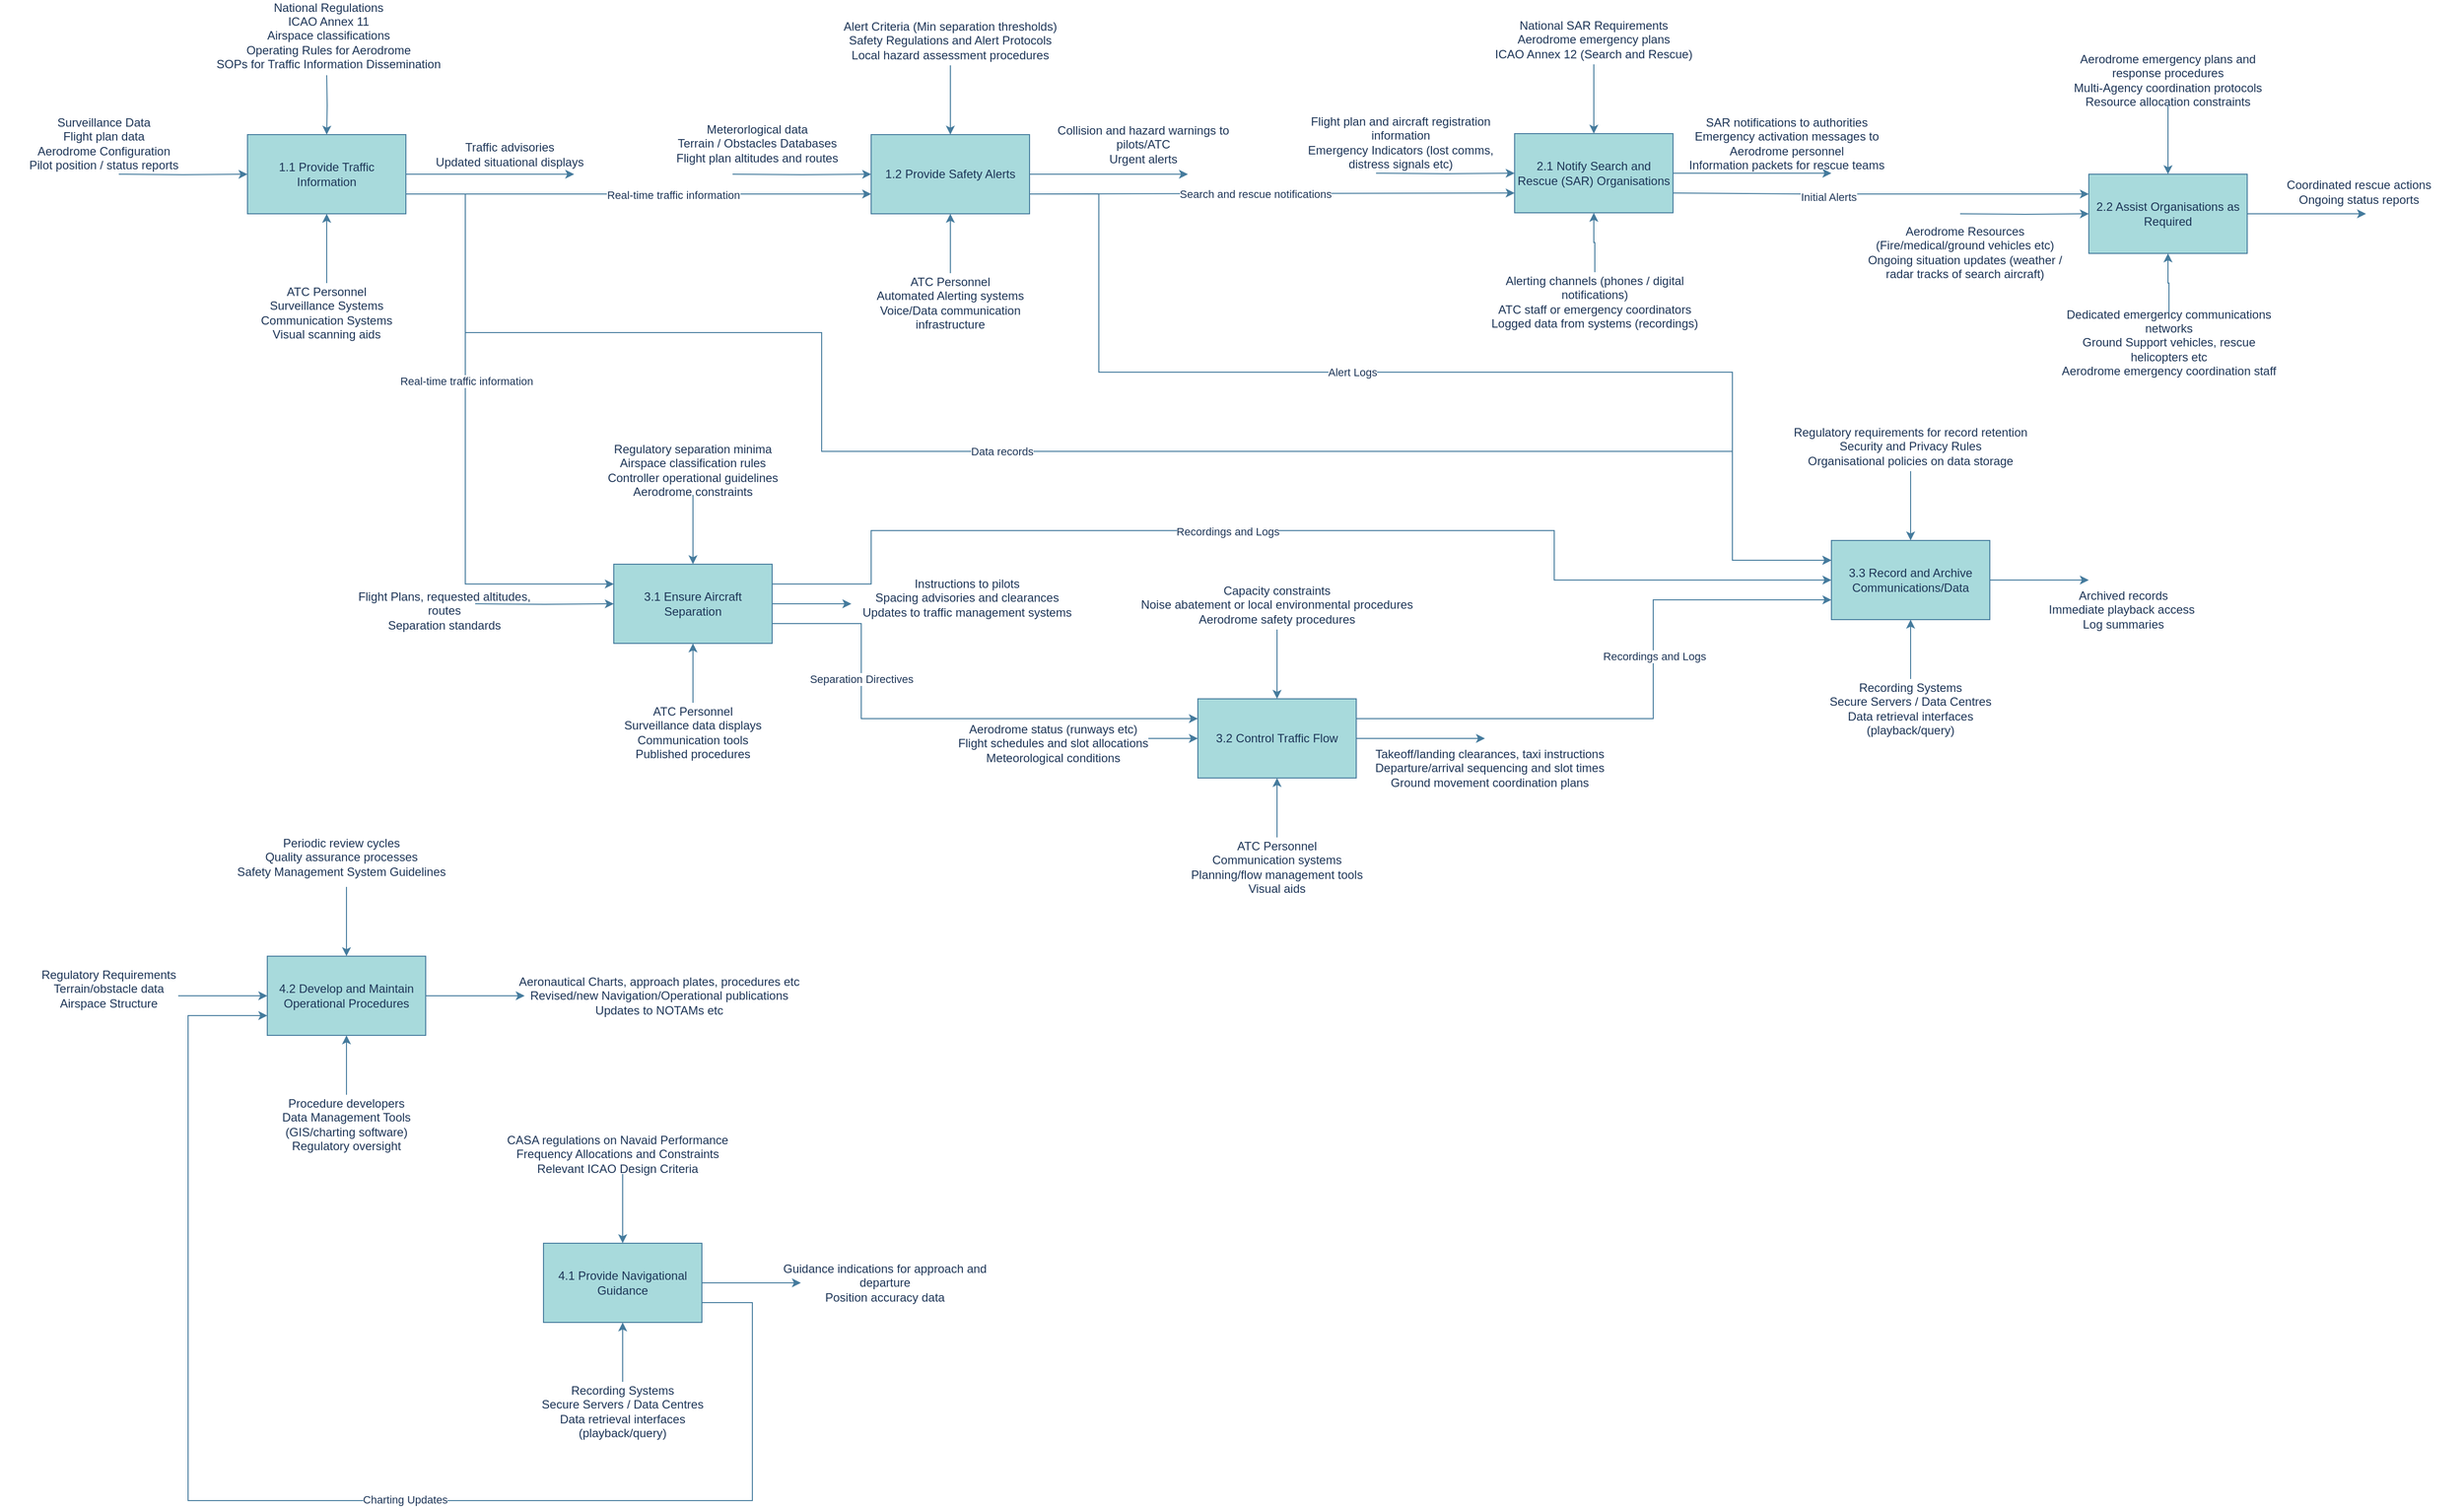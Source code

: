 <mxfile version="26.0.10">
  <diagram name="Page-1" id="mhuVICRI-4RMuyPOTQWO">
    <mxGraphModel dx="1783" dy="976" grid="1" gridSize="10" guides="1" tooltips="1" connect="1" arrows="1" fold="1" page="1" pageScale="1" pageWidth="3300" pageHeight="2339" math="0" shadow="0">
      <root>
        <mxCell id="0" />
        <mxCell id="1" parent="0" />
        <mxCell id="YCx-nxro3G4o6VL55sHo-1" value="" style="group;labelBackgroundColor=none;fontColor=#1D3557;" vertex="1" connectable="0" parent="1">
          <mxGeometry x="40.0" y="220" width="590" height="290" as="geometry" />
        </mxCell>
        <mxCell id="YCx-nxro3G4o6VL55sHo-2" value="" style="group;labelBackgroundColor=none;fontColor=#1D3557;" vertex="1" connectable="0" parent="YCx-nxro3G4o6VL55sHo-1">
          <mxGeometry x="110" width="480" height="290" as="geometry" />
        </mxCell>
        <mxCell id="YCx-nxro3G4o6VL55sHo-3" value="1.1 Provide Traffic Information" style="rounded=0;whiteSpace=wrap;html=1;labelBackgroundColor=none;fillColor=#A8DADC;strokeColor=#457B9D;fontColor=#1D3557;" vertex="1" parent="YCx-nxro3G4o6VL55sHo-2">
          <mxGeometry x="100" y="80" width="160" height="80" as="geometry" />
        </mxCell>
        <mxCell id="YCx-nxro3G4o6VL55sHo-4" value="" style="edgeStyle=orthogonalEdgeStyle;rounded=0;orthogonalLoop=1;jettySize=auto;html=1;strokeColor=#457B9D;fontColor=default;fillColor=#A8DADC;labelBackgroundColor=none;" edge="1" parent="YCx-nxro3G4o6VL55sHo-2" source="YCx-nxro3G4o6VL55sHo-5" target="YCx-nxro3G4o6VL55sHo-3">
          <mxGeometry relative="1" as="geometry" />
        </mxCell>
        <mxCell id="YCx-nxro3G4o6VL55sHo-5" value="ATC Personnel&lt;br&gt;Surveillance Systems&lt;br&gt;Communication Systems&lt;br&gt;Visual scanning aids" style="text;html=1;align=center;verticalAlign=middle;whiteSpace=wrap;rounded=0;labelBackgroundColor=none;fontColor=#1D3557;" vertex="1" parent="YCx-nxro3G4o6VL55sHo-2">
          <mxGeometry x="80" y="230" width="200" height="60" as="geometry" />
        </mxCell>
        <mxCell id="YCx-nxro3G4o6VL55sHo-7" value="" style="edgeStyle=orthogonalEdgeStyle;rounded=0;orthogonalLoop=1;jettySize=auto;html=1;strokeColor=#457B9D;align=center;verticalAlign=middle;fontFamily=Helvetica;fontSize=11;fontColor=default;labelBackgroundColor=none;endArrow=classic;fillColor=#A8DADC;" edge="1" parent="YCx-nxro3G4o6VL55sHo-2" target="YCx-nxro3G4o6VL55sHo-3">
          <mxGeometry relative="1" as="geometry">
            <mxPoint x="180" y="20" as="sourcePoint" />
          </mxGeometry>
        </mxCell>
        <mxCell id="YCx-nxro3G4o6VL55sHo-12" value="" style="edgeLabel;html=1;align=center;verticalAlign=middle;resizable=0;points=[];strokeColor=#457B9D;fontColor=#1D3557;fillColor=#A8DADC;" vertex="1" connectable="0" parent="YCx-nxro3G4o6VL55sHo-7">
          <mxGeometry x="-0.472" y="-2" relative="1" as="geometry">
            <mxPoint as="offset" />
          </mxGeometry>
        </mxCell>
        <mxCell id="YCx-nxro3G4o6VL55sHo-8" value="Traffic advisories&lt;br&gt;Updated situational displays" style="text;html=1;align=center;verticalAlign=middle;whiteSpace=wrap;rounded=0;labelBackgroundColor=none;fontColor=#1D3557;" vertex="1" parent="YCx-nxro3G4o6VL55sHo-2">
          <mxGeometry x="260" y="80" width="210" height="40" as="geometry" />
        </mxCell>
        <mxCell id="YCx-nxro3G4o6VL55sHo-9" value="" style="endArrow=classic;html=1;rounded=0;exitX=1;exitY=0.5;exitDx=0;exitDy=0;strokeColor=#457B9D;align=center;verticalAlign=middle;fontFamily=Helvetica;fontSize=11;fontColor=default;labelBackgroundColor=none;edgeStyle=orthogonalEdgeStyle;fillColor=#A8DADC;" edge="1" parent="YCx-nxro3G4o6VL55sHo-1" source="YCx-nxro3G4o6VL55sHo-3">
          <mxGeometry width="50" height="50" relative="1" as="geometry">
            <mxPoint x="310" y="280" as="sourcePoint" />
            <mxPoint x="540" y="120" as="targetPoint" />
          </mxGeometry>
        </mxCell>
        <mxCell id="YCx-nxro3G4o6VL55sHo-10" value="" style="edgeStyle=orthogonalEdgeStyle;rounded=0;orthogonalLoop=1;jettySize=auto;html=1;strokeColor=#457B9D;fontColor=default;fillColor=#A8DADC;labelBackgroundColor=none;" edge="1" parent="YCx-nxro3G4o6VL55sHo-1" target="YCx-nxro3G4o6VL55sHo-3">
          <mxGeometry relative="1" as="geometry">
            <mxPoint x="80" y="120" as="sourcePoint" />
          </mxGeometry>
        </mxCell>
        <mxCell id="YCx-nxro3G4o6VL55sHo-11" value="Surveillance Data&lt;br&gt;Flight plan data&lt;div&gt;Aerodrome Configuration&lt;br&gt;Pilot position / status reports&lt;/div&gt;" style="text;html=1;align=center;verticalAlign=middle;whiteSpace=wrap;rounded=0;labelBackgroundColor=none;fontColor=#1D3557;" vertex="1" parent="YCx-nxro3G4o6VL55sHo-1">
          <mxGeometry x="-40" y="50" width="210" height="77" as="geometry" />
        </mxCell>
        <mxCell id="YCx-nxro3G4o6VL55sHo-13" value="National Regulations&lt;br&gt;ICAO Annex 11&lt;br&gt;Airspace classifications&lt;br&gt;Operating Rules for Aerodrome&lt;br&gt;SOPs for Traffic Information Dissemination" style="text;html=1;align=center;verticalAlign=middle;whiteSpace=wrap;rounded=0;labelBackgroundColor=none;fontColor=#1D3557;" vertex="1" parent="1">
          <mxGeometry x="217" y="180" width="230" height="40" as="geometry" />
        </mxCell>
        <mxCell id="YCx-nxro3G4o6VL55sHo-14" value="" style="group;labelBackgroundColor=none;fontColor=#1D3557;" vertex="1" connectable="0" parent="1">
          <mxGeometry x="660.0" y="220" width="590" height="290" as="geometry" />
        </mxCell>
        <mxCell id="YCx-nxro3G4o6VL55sHo-15" value="" style="group;labelBackgroundColor=none;fontColor=#1D3557;" vertex="1" connectable="0" parent="YCx-nxro3G4o6VL55sHo-14">
          <mxGeometry x="110" width="480" height="290" as="geometry" />
        </mxCell>
        <mxCell id="YCx-nxro3G4o6VL55sHo-16" value="1.2 Provide Safety Alerts" style="rounded=0;whiteSpace=wrap;html=1;labelBackgroundColor=none;fillColor=#A8DADC;strokeColor=#457B9D;fontColor=#1D3557;" vertex="1" parent="YCx-nxro3G4o6VL55sHo-15">
          <mxGeometry x="110" y="80" width="160" height="80" as="geometry" />
        </mxCell>
        <mxCell id="YCx-nxro3G4o6VL55sHo-17" value="" style="edgeStyle=orthogonalEdgeStyle;rounded=0;orthogonalLoop=1;jettySize=auto;html=1;strokeColor=#457B9D;fontColor=default;fillColor=#A8DADC;labelBackgroundColor=none;" edge="1" parent="YCx-nxro3G4o6VL55sHo-15" source="YCx-nxro3G4o6VL55sHo-18" target="YCx-nxro3G4o6VL55sHo-16">
          <mxGeometry relative="1" as="geometry" />
        </mxCell>
        <mxCell id="YCx-nxro3G4o6VL55sHo-18" value="ATC Personnel&lt;br&gt;Automated Alerting systems&lt;br&gt;Voice/Data communication infrastructure" style="text;html=1;align=center;verticalAlign=middle;whiteSpace=wrap;rounded=0;labelBackgroundColor=none;fontColor=#1D3557;" vertex="1" parent="YCx-nxro3G4o6VL55sHo-15">
          <mxGeometry x="90" y="220" width="200" height="60" as="geometry" />
        </mxCell>
        <mxCell id="YCx-nxro3G4o6VL55sHo-21" value="Collision and hazard warnings to pilots/ATC&lt;br&gt;Urgent alerts" style="text;html=1;align=center;verticalAlign=middle;whiteSpace=wrap;rounded=0;labelBackgroundColor=none;fontColor=#1D3557;" vertex="1" parent="YCx-nxro3G4o6VL55sHo-15">
          <mxGeometry x="280" y="70" width="210" height="40" as="geometry" />
        </mxCell>
        <mxCell id="YCx-nxro3G4o6VL55sHo-24" value="Meterorlogical data&lt;br&gt;Terrain / Obstacles Databases&lt;br&gt;Flight plan altitudes and routes" style="text;html=1;align=center;verticalAlign=middle;whiteSpace=wrap;rounded=0;labelBackgroundColor=none;fontColor=#1D3557;" vertex="1" parent="YCx-nxro3G4o6VL55sHo-15">
          <mxGeometry x="-110" y="50" width="210" height="77" as="geometry" />
        </mxCell>
        <mxCell id="YCx-nxro3G4o6VL55sHo-22" value="" style="endArrow=classic;html=1;rounded=0;exitX=1;exitY=0.5;exitDx=0;exitDy=0;strokeColor=#457B9D;align=center;verticalAlign=middle;fontFamily=Helvetica;fontSize=11;fontColor=default;labelBackgroundColor=none;edgeStyle=orthogonalEdgeStyle;fillColor=#A8DADC;" edge="1" parent="YCx-nxro3G4o6VL55sHo-14" source="YCx-nxro3G4o6VL55sHo-16">
          <mxGeometry width="50" height="50" relative="1" as="geometry">
            <mxPoint x="310" y="280" as="sourcePoint" />
            <mxPoint x="540" y="120" as="targetPoint" />
          </mxGeometry>
        </mxCell>
        <mxCell id="YCx-nxro3G4o6VL55sHo-23" value="" style="edgeStyle=orthogonalEdgeStyle;rounded=0;orthogonalLoop=1;jettySize=auto;html=1;strokeColor=#457B9D;fontColor=default;fillColor=#A8DADC;labelBackgroundColor=none;" edge="1" parent="YCx-nxro3G4o6VL55sHo-14" target="YCx-nxro3G4o6VL55sHo-16">
          <mxGeometry relative="1" as="geometry">
            <mxPoint x="80" y="120" as="sourcePoint" />
          </mxGeometry>
        </mxCell>
        <mxCell id="YCx-nxro3G4o6VL55sHo-25" value="" style="endArrow=classic;html=1;rounded=0;strokeColor=#457B9D;fontColor=#1D3557;fillColor=#A8DADC;entryX=0;entryY=0.75;entryDx=0;entryDy=0;exitX=1;exitY=0.75;exitDx=0;exitDy=0;" edge="1" parent="1" source="YCx-nxro3G4o6VL55sHo-3" target="YCx-nxro3G4o6VL55sHo-16">
          <mxGeometry width="50" height="50" relative="1" as="geometry">
            <mxPoint x="530" y="450" as="sourcePoint" />
            <mxPoint x="580" y="400" as="targetPoint" />
          </mxGeometry>
        </mxCell>
        <mxCell id="YCx-nxro3G4o6VL55sHo-26" value="Real-time traffic information" style="edgeLabel;html=1;align=center;verticalAlign=middle;resizable=0;points=[];strokeColor=#457B9D;fontColor=#1D3557;fillColor=#A8DADC;" vertex="1" connectable="0" parent="YCx-nxro3G4o6VL55sHo-25">
          <mxGeometry x="0.149" y="-1" relative="1" as="geometry">
            <mxPoint as="offset" />
          </mxGeometry>
        </mxCell>
        <mxCell id="YCx-nxro3G4o6VL55sHo-28" value="Alert Criteria (Min separation thresholds)&lt;br&gt;Safety Regulations and Alert Protocols&lt;br&gt;Local hazard assessment procedures" style="text;html=1;align=center;verticalAlign=middle;whiteSpace=wrap;rounded=0;labelBackgroundColor=none;fontColor=#1D3557;" vertex="1" parent="1">
          <mxGeometry x="845" y="180" width="230" height="50" as="geometry" />
        </mxCell>
        <mxCell id="YCx-nxro3G4o6VL55sHo-19" value="" style="edgeStyle=orthogonalEdgeStyle;rounded=0;orthogonalLoop=1;jettySize=auto;html=1;strokeColor=#457B9D;align=center;verticalAlign=middle;fontFamily=Helvetica;fontSize=11;fontColor=default;labelBackgroundColor=none;endArrow=classic;fillColor=#A8DADC;" edge="1" parent="1" target="YCx-nxro3G4o6VL55sHo-16" source="YCx-nxro3G4o6VL55sHo-28">
          <mxGeometry relative="1" as="geometry">
            <mxPoint x="950.0" y="240" as="sourcePoint" />
          </mxGeometry>
        </mxCell>
        <mxCell id="YCx-nxro3G4o6VL55sHo-20" value="" style="edgeLabel;html=1;align=center;verticalAlign=middle;resizable=0;points=[];strokeColor=#457B9D;fontColor=#1D3557;fillColor=#A8DADC;" vertex="1" connectable="0" parent="YCx-nxro3G4o6VL55sHo-19">
          <mxGeometry x="-0.472" y="-2" relative="1" as="geometry">
            <mxPoint as="offset" />
          </mxGeometry>
        </mxCell>
        <mxCell id="YCx-nxro3G4o6VL55sHo-30" value="" style="group;labelBackgroundColor=none;fontColor=#1D3557;" vertex="1" connectable="0" parent="1">
          <mxGeometry x="1310.0" y="219" width="590" height="290" as="geometry" />
        </mxCell>
        <mxCell id="YCx-nxro3G4o6VL55sHo-31" value="" style="group;labelBackgroundColor=none;fontColor=#1D3557;" vertex="1" connectable="0" parent="YCx-nxro3G4o6VL55sHo-30">
          <mxGeometry x="110" width="480" height="290" as="geometry" />
        </mxCell>
        <mxCell id="YCx-nxro3G4o6VL55sHo-32" value="2.1 Notify Search and Rescue (SAR) Organisations" style="rounded=0;whiteSpace=wrap;html=1;labelBackgroundColor=none;fillColor=#A8DADC;strokeColor=#457B9D;fontColor=#1D3557;" vertex="1" parent="YCx-nxro3G4o6VL55sHo-31">
          <mxGeometry x="110" y="80" width="160" height="80" as="geometry" />
        </mxCell>
        <mxCell id="YCx-nxro3G4o6VL55sHo-33" value="" style="edgeStyle=orthogonalEdgeStyle;rounded=0;orthogonalLoop=1;jettySize=auto;html=1;strokeColor=#457B9D;fontColor=default;fillColor=#A8DADC;labelBackgroundColor=none;" edge="1" parent="YCx-nxro3G4o6VL55sHo-31" source="YCx-nxro3G4o6VL55sHo-34" target="YCx-nxro3G4o6VL55sHo-32">
          <mxGeometry relative="1" as="geometry" />
        </mxCell>
        <mxCell id="YCx-nxro3G4o6VL55sHo-34" value="Alerting channels (phones / digital notifications)&lt;br&gt;ATC staff or emergency coordinators&lt;br&gt;Logged data from systems (recordings)" style="text;html=1;align=center;verticalAlign=middle;whiteSpace=wrap;rounded=0;labelBackgroundColor=none;fontColor=#1D3557;" vertex="1" parent="YCx-nxro3G4o6VL55sHo-31">
          <mxGeometry x="81" y="220" width="220" height="60" as="geometry" />
        </mxCell>
        <mxCell id="YCx-nxro3G4o6VL55sHo-35" value="SAR notifications to authorities&lt;br&gt;Emergency activation messages to Aerodrome personnel&lt;br&gt;Information packets for rescue teams" style="text;html=1;align=center;verticalAlign=middle;whiteSpace=wrap;rounded=0;labelBackgroundColor=none;fontColor=#1D3557;" vertex="1" parent="YCx-nxro3G4o6VL55sHo-31">
          <mxGeometry x="280" y="70" width="210" height="40" as="geometry" />
        </mxCell>
        <mxCell id="YCx-nxro3G4o6VL55sHo-36" value="Flight plan and aircraft registration information&lt;br&gt;Emergency Indicators (lost comms, distress signals etc)" style="text;html=1;align=center;verticalAlign=middle;whiteSpace=wrap;rounded=0;labelBackgroundColor=none;fontColor=#1D3557;" vertex="1" parent="YCx-nxro3G4o6VL55sHo-31">
          <mxGeometry x="-110" y="50" width="210" height="77" as="geometry" />
        </mxCell>
        <mxCell id="YCx-nxro3G4o6VL55sHo-39" value="National SAR Requirements&lt;br&gt;Aerodrome emergency plans&lt;br&gt;ICAO Annex 12 (Search and Rescue)" style="text;html=1;align=center;verticalAlign=middle;whiteSpace=wrap;rounded=0;labelBackgroundColor=none;fontColor=#1D3557;" vertex="1" parent="YCx-nxro3G4o6VL55sHo-31">
          <mxGeometry x="75.0" y="-40" width="230" height="50" as="geometry" />
        </mxCell>
        <mxCell id="YCx-nxro3G4o6VL55sHo-40" value="" style="edgeStyle=orthogonalEdgeStyle;rounded=0;orthogonalLoop=1;jettySize=auto;html=1;strokeColor=#457B9D;align=center;verticalAlign=middle;fontFamily=Helvetica;fontSize=11;fontColor=default;labelBackgroundColor=none;endArrow=classic;fillColor=#A8DADC;" edge="1" parent="YCx-nxro3G4o6VL55sHo-31" source="YCx-nxro3G4o6VL55sHo-39">
          <mxGeometry relative="1" as="geometry">
            <mxPoint x="180" y="20" as="sourcePoint" />
            <mxPoint x="190.0" y="80" as="targetPoint" />
          </mxGeometry>
        </mxCell>
        <mxCell id="YCx-nxro3G4o6VL55sHo-41" value="" style="edgeLabel;html=1;align=center;verticalAlign=middle;resizable=0;points=[];strokeColor=#457B9D;fontColor=#1D3557;fillColor=#A8DADC;" vertex="1" connectable="0" parent="YCx-nxro3G4o6VL55sHo-40">
          <mxGeometry x="-0.472" y="-2" relative="1" as="geometry">
            <mxPoint as="offset" />
          </mxGeometry>
        </mxCell>
        <mxCell id="YCx-nxro3G4o6VL55sHo-37" value="" style="endArrow=classic;html=1;rounded=0;exitX=1;exitY=0.5;exitDx=0;exitDy=0;strokeColor=#457B9D;align=center;verticalAlign=middle;fontFamily=Helvetica;fontSize=11;fontColor=default;labelBackgroundColor=none;edgeStyle=orthogonalEdgeStyle;fillColor=#A8DADC;" edge="1" parent="YCx-nxro3G4o6VL55sHo-30" source="YCx-nxro3G4o6VL55sHo-32">
          <mxGeometry width="50" height="50" relative="1" as="geometry">
            <mxPoint x="310" y="280" as="sourcePoint" />
            <mxPoint x="540" y="120" as="targetPoint" />
          </mxGeometry>
        </mxCell>
        <mxCell id="YCx-nxro3G4o6VL55sHo-38" value="" style="edgeStyle=orthogonalEdgeStyle;rounded=0;orthogonalLoop=1;jettySize=auto;html=1;strokeColor=#457B9D;fontColor=default;fillColor=#A8DADC;labelBackgroundColor=none;" edge="1" parent="YCx-nxro3G4o6VL55sHo-30" target="YCx-nxro3G4o6VL55sHo-32">
          <mxGeometry relative="1" as="geometry">
            <mxPoint x="80" y="120" as="sourcePoint" />
          </mxGeometry>
        </mxCell>
        <mxCell id="YCx-nxro3G4o6VL55sHo-42" value="" style="endArrow=classic;html=1;rounded=0;strokeColor=#457B9D;fontColor=#1D3557;fillColor=#A8DADC;entryX=0;entryY=0.75;entryDx=0;entryDy=0;exitX=1;exitY=0.75;exitDx=0;exitDy=0;" edge="1" parent="1" source="YCx-nxro3G4o6VL55sHo-16" target="YCx-nxro3G4o6VL55sHo-32">
          <mxGeometry width="50" height="50" relative="1" as="geometry">
            <mxPoint x="1240" y="540" as="sourcePoint" />
            <mxPoint x="1290" y="490" as="targetPoint" />
          </mxGeometry>
        </mxCell>
        <mxCell id="YCx-nxro3G4o6VL55sHo-43" value="Search and rescue notifications" style="edgeLabel;html=1;align=center;verticalAlign=middle;resizable=0;points=[];strokeColor=#457B9D;fontColor=#1D3557;fillColor=#A8DADC;" vertex="1" connectable="0" parent="YCx-nxro3G4o6VL55sHo-42">
          <mxGeometry x="-0.072" relative="1" as="geometry">
            <mxPoint as="offset" />
          </mxGeometry>
        </mxCell>
        <mxCell id="YCx-nxro3G4o6VL55sHo-44" value="" style="group;labelBackgroundColor=none;fontColor=#1D3557;" vertex="1" connectable="0" parent="1">
          <mxGeometry x="1820.0" y="410" width="590" height="290" as="geometry" />
        </mxCell>
        <mxCell id="YCx-nxro3G4o6VL55sHo-54" value="" style="endArrow=classic;html=1;rounded=0;exitX=1;exitY=0.5;exitDx=0;exitDy=0;strokeColor=#457B9D;align=center;verticalAlign=middle;fontFamily=Helvetica;fontSize=11;fontColor=default;labelBackgroundColor=none;edgeStyle=orthogonalEdgeStyle;fillColor=#A8DADC;" edge="1" parent="YCx-nxro3G4o6VL55sHo-44" source="YCx-nxro3G4o6VL55sHo-46">
          <mxGeometry width="50" height="50" relative="1" as="geometry">
            <mxPoint x="370" y="110" as="sourcePoint" />
            <mxPoint x="570.0" y="-30" as="targetPoint" />
          </mxGeometry>
        </mxCell>
        <mxCell id="YCx-nxro3G4o6VL55sHo-55" value="" style="edgeStyle=orthogonalEdgeStyle;rounded=0;orthogonalLoop=1;jettySize=auto;html=1;strokeColor=#457B9D;fontColor=default;fillColor=#A8DADC;labelBackgroundColor=none;" edge="1" parent="YCx-nxro3G4o6VL55sHo-44" target="YCx-nxro3G4o6VL55sHo-46">
          <mxGeometry relative="1" as="geometry">
            <mxPoint x="160.0" y="-30" as="sourcePoint" />
          </mxGeometry>
        </mxCell>
        <mxCell id="YCx-nxro3G4o6VL55sHo-50" value="Aerodrome Resources (Fire/medical/ground vehicles etc)&lt;br&gt;Ongoing situation updates (weather / radar tracks of search aircraft)" style="text;html=1;align=center;verticalAlign=middle;whiteSpace=wrap;rounded=0;labelBackgroundColor=none;fontColor=#1D3557;" vertex="1" parent="YCx-nxro3G4o6VL55sHo-44">
          <mxGeometry x="60" y="-30" width="210" height="77" as="geometry" />
        </mxCell>
        <mxCell id="YCx-nxro3G4o6VL55sHo-56" value="" style="endArrow=classic;html=1;rounded=0;strokeColor=#457B9D;fontColor=#1D3557;fillColor=#A8DADC;entryX=0;entryY=0.25;entryDx=0;entryDy=0;exitX=1;exitY=0.75;exitDx=0;exitDy=0;" edge="1" parent="1" source="YCx-nxro3G4o6VL55sHo-32" target="YCx-nxro3G4o6VL55sHo-46">
          <mxGeometry width="50" height="50" relative="1" as="geometry">
            <mxPoint x="1660" y="650" as="sourcePoint" />
            <mxPoint x="1710" y="600" as="targetPoint" />
            <Array as="points">
              <mxPoint x="1830" y="360" />
              <mxPoint x="1930" y="360" />
            </Array>
          </mxGeometry>
        </mxCell>
        <mxCell id="YCx-nxro3G4o6VL55sHo-57" value="Initial Alerts" style="edgeLabel;html=1;align=center;verticalAlign=middle;resizable=0;points=[];strokeColor=#457B9D;fontColor=#1D3557;fillColor=#A8DADC;" vertex="1" connectable="0" parent="YCx-nxro3G4o6VL55sHo-56">
          <mxGeometry x="-0.253" y="-3" relative="1" as="geometry">
            <mxPoint as="offset" />
          </mxGeometry>
        </mxCell>
        <mxCell id="YCx-nxro3G4o6VL55sHo-58" value="" style="group;labelBackgroundColor=none;fontColor=#1D3557;" vertex="1" connectable="0" parent="1">
          <mxGeometry x="400.0" y="654" width="690" height="290" as="geometry" />
        </mxCell>
        <mxCell id="YCx-nxro3G4o6VL55sHo-59" value="" style="group;labelBackgroundColor=none;fontColor=#1D3557;" vertex="1" connectable="0" parent="YCx-nxro3G4o6VL55sHo-58">
          <mxGeometry x="110" width="580" height="290" as="geometry" />
        </mxCell>
        <mxCell id="YCx-nxro3G4o6VL55sHo-60" value="3.1 Ensure Aircraft Separation" style="rounded=0;whiteSpace=wrap;html=1;labelBackgroundColor=none;fillColor=#A8DADC;strokeColor=#457B9D;fontColor=#1D3557;" vertex="1" parent="YCx-nxro3G4o6VL55sHo-59">
          <mxGeometry x="110" y="80" width="160" height="80" as="geometry" />
        </mxCell>
        <mxCell id="YCx-nxro3G4o6VL55sHo-61" value="" style="edgeStyle=orthogonalEdgeStyle;rounded=0;orthogonalLoop=1;jettySize=auto;html=1;strokeColor=#457B9D;fontColor=default;fillColor=#A8DADC;labelBackgroundColor=none;" edge="1" parent="YCx-nxro3G4o6VL55sHo-59" source="YCx-nxro3G4o6VL55sHo-62" target="YCx-nxro3G4o6VL55sHo-60">
          <mxGeometry relative="1" as="geometry" />
        </mxCell>
        <mxCell id="YCx-nxro3G4o6VL55sHo-62" value="ATC Personnel&lt;br&gt;Surveillance data displays&lt;br&gt;Communication tools&lt;br&gt;Published procedures" style="text;html=1;align=center;verticalAlign=middle;whiteSpace=wrap;rounded=0;labelBackgroundColor=none;fontColor=#1D3557;" vertex="1" parent="YCx-nxro3G4o6VL55sHo-59">
          <mxGeometry x="90" y="220" width="200" height="60" as="geometry" />
        </mxCell>
        <mxCell id="YCx-nxro3G4o6VL55sHo-69" value="Regulatory separation minima&lt;br&gt;Airspace classification rules&lt;br&gt;Controller operational guidelines&lt;br&gt;Aerodrome constraints" style="text;html=1;align=center;verticalAlign=middle;whiteSpace=wrap;rounded=0;labelBackgroundColor=none;fontColor=#1D3557;" vertex="1" parent="YCx-nxro3G4o6VL55sHo-59">
          <mxGeometry x="75.0" y="-40" width="230" height="50" as="geometry" />
        </mxCell>
        <mxCell id="YCx-nxro3G4o6VL55sHo-70" value="" style="edgeStyle=orthogonalEdgeStyle;rounded=0;orthogonalLoop=1;jettySize=auto;html=1;strokeColor=#457B9D;align=center;verticalAlign=middle;fontFamily=Helvetica;fontSize=11;fontColor=default;labelBackgroundColor=none;endArrow=classic;fillColor=#A8DADC;" edge="1" parent="YCx-nxro3G4o6VL55sHo-59" source="YCx-nxro3G4o6VL55sHo-69">
          <mxGeometry relative="1" as="geometry">
            <mxPoint x="180" y="20" as="sourcePoint" />
            <mxPoint x="190.0" y="80" as="targetPoint" />
          </mxGeometry>
        </mxCell>
        <mxCell id="YCx-nxro3G4o6VL55sHo-71" value="" style="edgeLabel;html=1;align=center;verticalAlign=middle;resizable=0;points=[];strokeColor=#457B9D;fontColor=#1D3557;fillColor=#A8DADC;" vertex="1" connectable="0" parent="YCx-nxro3G4o6VL55sHo-70">
          <mxGeometry x="-0.472" y="-2" relative="1" as="geometry">
            <mxPoint as="offset" />
          </mxGeometry>
        </mxCell>
        <mxCell id="YCx-nxro3G4o6VL55sHo-63" value="Instructions to pilots&lt;br&gt;Spacing advisories and clearances&lt;br&gt;Updates to traffic management systems" style="text;html=1;align=center;verticalAlign=middle;whiteSpace=wrap;rounded=0;labelBackgroundColor=none;fontColor=#1D3557;" vertex="1" parent="YCx-nxro3G4o6VL55sHo-59">
          <mxGeometry x="357" y="94" width="220" height="40" as="geometry" />
        </mxCell>
        <mxCell id="YCx-nxro3G4o6VL55sHo-65" value="" style="endArrow=classic;html=1;rounded=0;exitX=1;exitY=0.5;exitDx=0;exitDy=0;strokeColor=#457B9D;align=center;verticalAlign=middle;fontFamily=Helvetica;fontSize=11;fontColor=default;labelBackgroundColor=none;edgeStyle=orthogonalEdgeStyle;fillColor=#A8DADC;" edge="1" parent="YCx-nxro3G4o6VL55sHo-58" source="YCx-nxro3G4o6VL55sHo-60">
          <mxGeometry width="50" height="50" relative="1" as="geometry">
            <mxPoint x="310" y="280" as="sourcePoint" />
            <mxPoint x="460.0" y="120" as="targetPoint" />
          </mxGeometry>
        </mxCell>
        <mxCell id="YCx-nxro3G4o6VL55sHo-66" value="" style="edgeStyle=orthogonalEdgeStyle;rounded=0;orthogonalLoop=1;jettySize=auto;html=1;strokeColor=#457B9D;fontColor=default;fillColor=#A8DADC;labelBackgroundColor=none;" edge="1" parent="YCx-nxro3G4o6VL55sHo-58" target="YCx-nxro3G4o6VL55sHo-60">
          <mxGeometry relative="1" as="geometry">
            <mxPoint x="80" y="120" as="sourcePoint" />
          </mxGeometry>
        </mxCell>
        <mxCell id="YCx-nxro3G4o6VL55sHo-64" value="Flight Plans, requested altitudes, routes&lt;br&gt;Separation standards" style="text;html=1;align=center;verticalAlign=middle;whiteSpace=wrap;rounded=0;labelBackgroundColor=none;fontColor=#1D3557;" vertex="1" parent="YCx-nxro3G4o6VL55sHo-58">
          <mxGeometry x="-56" y="88.5" width="210" height="77" as="geometry" />
        </mxCell>
        <mxCell id="YCx-nxro3G4o6VL55sHo-72" value="" style="endArrow=classic;html=1;rounded=0;strokeColor=#457B9D;fontColor=#1D3557;fillColor=#A8DADC;exitX=1;exitY=0.75;exitDx=0;exitDy=0;entryX=0;entryY=0.25;entryDx=0;entryDy=0;" edge="1" parent="1" source="YCx-nxro3G4o6VL55sHo-3" target="YCx-nxro3G4o6VL55sHo-60">
          <mxGeometry width="50" height="50" relative="1" as="geometry">
            <mxPoint x="1130" y="650" as="sourcePoint" />
            <mxPoint x="1180" y="600" as="targetPoint" />
            <Array as="points">
              <mxPoint x="470" y="360" />
              <mxPoint x="470" y="754" />
            </Array>
          </mxGeometry>
        </mxCell>
        <mxCell id="YCx-nxro3G4o6VL55sHo-73" value="Real-time traffic information" style="edgeLabel;html=1;align=center;verticalAlign=middle;resizable=0;points=[];strokeColor=#457B9D;fontColor=#1D3557;fillColor=#A8DADC;" vertex="1" connectable="0" parent="YCx-nxro3G4o6VL55sHo-72">
          <mxGeometry x="-0.177" y="1" relative="1" as="geometry">
            <mxPoint as="offset" />
          </mxGeometry>
        </mxCell>
        <mxCell id="YCx-nxro3G4o6VL55sHo-74" value="" style="group;labelBackgroundColor=none;fontColor=#1D3557;" vertex="1" connectable="0" parent="1">
          <mxGeometry x="1100.0" y="790" width="530" height="290" as="geometry" />
        </mxCell>
        <mxCell id="YCx-nxro3G4o6VL55sHo-75" value="3.2 Control Traffic Flow" style="rounded=0;whiteSpace=wrap;html=1;labelBackgroundColor=none;fillColor=#A8DADC;strokeColor=#457B9D;fontColor=#1D3557;" vertex="1" parent="YCx-nxro3G4o6VL55sHo-74">
          <mxGeometry x="110" y="80" width="160" height="80" as="geometry" />
        </mxCell>
        <mxCell id="YCx-nxro3G4o6VL55sHo-76" value="" style="edgeStyle=orthogonalEdgeStyle;rounded=0;orthogonalLoop=1;jettySize=auto;html=1;strokeColor=#457B9D;fontColor=default;fillColor=#A8DADC;labelBackgroundColor=none;" edge="1" parent="YCx-nxro3G4o6VL55sHo-74" source="YCx-nxro3G4o6VL55sHo-77" target="YCx-nxro3G4o6VL55sHo-75">
          <mxGeometry relative="1" as="geometry" />
        </mxCell>
        <mxCell id="YCx-nxro3G4o6VL55sHo-77" value="ATC Personnel&lt;br&gt;Communication systems&lt;br&gt;Planning/flow management tools&lt;br&gt;Visual aids" style="text;html=1;align=center;verticalAlign=middle;whiteSpace=wrap;rounded=0;labelBackgroundColor=none;fontColor=#1D3557;" vertex="1" parent="YCx-nxro3G4o6VL55sHo-74">
          <mxGeometry x="90" y="220" width="200" height="60" as="geometry" />
        </mxCell>
        <mxCell id="YCx-nxro3G4o6VL55sHo-78" value="Takeoff/landing clearances, taxi instructions&lt;br&gt;Departure/arrival sequencing and slot times&lt;br&gt;Ground movement coordination plans" style="text;html=1;align=center;verticalAlign=middle;whiteSpace=wrap;rounded=0;labelBackgroundColor=none;fontColor=#1D3557;" vertex="1" parent="YCx-nxro3G4o6VL55sHo-74">
          <mxGeometry x="280" y="130" width="250" height="40" as="geometry" />
        </mxCell>
        <mxCell id="YCx-nxro3G4o6VL55sHo-79" value="Capacity constraints&lt;br&gt;Noise abatement or local environmental procedures&lt;br&gt;Aerodrome safety procedures" style="text;html=1;align=center;verticalAlign=middle;whiteSpace=wrap;rounded=0;labelBackgroundColor=none;fontColor=#1D3557;" vertex="1" parent="YCx-nxro3G4o6VL55sHo-74">
          <mxGeometry x="30" y="-40" width="320" height="50" as="geometry" />
        </mxCell>
        <mxCell id="YCx-nxro3G4o6VL55sHo-80" value="" style="edgeStyle=orthogonalEdgeStyle;rounded=0;orthogonalLoop=1;jettySize=auto;html=1;strokeColor=#457B9D;align=center;verticalAlign=middle;fontFamily=Helvetica;fontSize=11;fontColor=default;labelBackgroundColor=none;endArrow=classic;fillColor=#A8DADC;" edge="1" parent="YCx-nxro3G4o6VL55sHo-74" source="YCx-nxro3G4o6VL55sHo-79">
          <mxGeometry relative="1" as="geometry">
            <mxPoint x="180" y="20" as="sourcePoint" />
            <mxPoint x="190.0" y="80" as="targetPoint" />
          </mxGeometry>
        </mxCell>
        <mxCell id="YCx-nxro3G4o6VL55sHo-81" value="" style="edgeLabel;html=1;align=center;verticalAlign=middle;resizable=0;points=[];strokeColor=#457B9D;fontColor=#1D3557;fillColor=#A8DADC;" vertex="1" connectable="0" parent="YCx-nxro3G4o6VL55sHo-80">
          <mxGeometry x="-0.472" y="-2" relative="1" as="geometry">
            <mxPoint as="offset" />
          </mxGeometry>
        </mxCell>
        <mxCell id="YCx-nxro3G4o6VL55sHo-84" value="Aerodrome status (runways etc)&lt;br&gt;Flight schedules and slot allocations&lt;br&gt;Meteorological conditions" style="text;html=1;align=center;verticalAlign=middle;whiteSpace=wrap;rounded=0;labelBackgroundColor=none;fontColor=#1D3557;" vertex="1" parent="YCx-nxro3G4o6VL55sHo-74">
          <mxGeometry x="-141" y="85" width="210" height="80" as="geometry" />
        </mxCell>
        <mxCell id="YCx-nxro3G4o6VL55sHo-87" value="" style="edgeStyle=orthogonalEdgeStyle;rounded=0;orthogonalLoop=1;jettySize=auto;html=1;strokeColor=#457B9D;fontColor=default;fillColor=#A8DADC;labelBackgroundColor=none;entryX=0;entryY=0.5;entryDx=0;entryDy=0;" edge="1" parent="YCx-nxro3G4o6VL55sHo-74" target="YCx-nxro3G4o6VL55sHo-75">
          <mxGeometry relative="1" as="geometry">
            <mxPoint x="60.0" y="120" as="sourcePoint" />
            <mxPoint x="190.0" y="80" as="targetPoint" />
            <Array as="points">
              <mxPoint x="60" y="120" />
              <mxPoint x="60" y="120" />
            </Array>
          </mxGeometry>
        </mxCell>
        <mxCell id="YCx-nxro3G4o6VL55sHo-82" value="" style="endArrow=classic;html=1;rounded=0;exitX=1;exitY=0.5;exitDx=0;exitDy=0;strokeColor=#457B9D;align=center;verticalAlign=middle;fontFamily=Helvetica;fontSize=11;fontColor=default;labelBackgroundColor=none;edgeStyle=orthogonalEdgeStyle;fillColor=#A8DADC;" edge="1" parent="1" source="YCx-nxro3G4o6VL55sHo-75">
          <mxGeometry width="50" height="50" relative="1" as="geometry">
            <mxPoint x="1270.0" y="960" as="sourcePoint" />
            <mxPoint x="1500" y="910" as="targetPoint" />
          </mxGeometry>
        </mxCell>
        <mxCell id="YCx-nxro3G4o6VL55sHo-85" value="" style="endArrow=classic;html=1;rounded=0;strokeColor=#457B9D;fontColor=#1D3557;fillColor=#A8DADC;exitX=1;exitY=0.75;exitDx=0;exitDy=0;entryX=0;entryY=0.25;entryDx=0;entryDy=0;" edge="1" parent="1" source="YCx-nxro3G4o6VL55sHo-60" target="YCx-nxro3G4o6VL55sHo-75">
          <mxGeometry width="50" height="50" relative="1" as="geometry">
            <mxPoint x="1100" y="650" as="sourcePoint" />
            <mxPoint x="1150" y="600" as="targetPoint" />
            <Array as="points">
              <mxPoint x="870" y="794" />
              <mxPoint x="870" y="890" />
            </Array>
          </mxGeometry>
        </mxCell>
        <mxCell id="YCx-nxro3G4o6VL55sHo-86" value="Separation Directives" style="edgeLabel;html=1;align=center;verticalAlign=middle;resizable=0;points=[];strokeColor=#457B9D;fontColor=#1D3557;fillColor=#A8DADC;" vertex="1" connectable="0" parent="YCx-nxro3G4o6VL55sHo-85">
          <mxGeometry x="-0.24" y="-2" relative="1" as="geometry">
            <mxPoint x="-14" y="-42" as="offset" />
          </mxGeometry>
        </mxCell>
        <mxCell id="YCx-nxro3G4o6VL55sHo-88" value="" style="group;labelBackgroundColor=none;fontColor=#1D3557;" vertex="1" connectable="0" parent="1">
          <mxGeometry x="1740.0" y="630" width="530" height="290" as="geometry" />
        </mxCell>
        <mxCell id="YCx-nxro3G4o6VL55sHo-89" value="3.3 Record and Archive Communications/Data" style="rounded=0;whiteSpace=wrap;html=1;labelBackgroundColor=none;fillColor=#A8DADC;strokeColor=#457B9D;fontColor=#1D3557;" vertex="1" parent="YCx-nxro3G4o6VL55sHo-88">
          <mxGeometry x="110" y="80" width="160" height="80" as="geometry" />
        </mxCell>
        <mxCell id="YCx-nxro3G4o6VL55sHo-90" value="" style="edgeStyle=orthogonalEdgeStyle;rounded=0;orthogonalLoop=1;jettySize=auto;html=1;strokeColor=#457B9D;fontColor=default;fillColor=#A8DADC;labelBackgroundColor=none;" edge="1" parent="YCx-nxro3G4o6VL55sHo-88" source="YCx-nxro3G4o6VL55sHo-91" target="YCx-nxro3G4o6VL55sHo-89">
          <mxGeometry relative="1" as="geometry" />
        </mxCell>
        <mxCell id="YCx-nxro3G4o6VL55sHo-91" value="Recording Systems&lt;br&gt;Secure Servers / Data Centres&lt;br&gt;Data retrieval interfaces (playback/query)" style="text;html=1;align=center;verticalAlign=middle;whiteSpace=wrap;rounded=0;labelBackgroundColor=none;fontColor=#1D3557;" vertex="1" parent="YCx-nxro3G4o6VL55sHo-88">
          <mxGeometry x="90" y="220" width="200" height="60" as="geometry" />
        </mxCell>
        <mxCell id="YCx-nxro3G4o6VL55sHo-92" value="Archived records&lt;br&gt;Immediate playback access&amp;nbsp;&lt;br&gt;Log summaries" style="text;html=1;align=center;verticalAlign=middle;whiteSpace=wrap;rounded=0;labelBackgroundColor=none;fontColor=#1D3557;" vertex="1" parent="YCx-nxro3G4o6VL55sHo-88">
          <mxGeometry x="280" y="130" width="250" height="40" as="geometry" />
        </mxCell>
        <mxCell id="YCx-nxro3G4o6VL55sHo-93" value="Regulatory requirements for record retention&lt;br&gt;Security and Privacy Rules&lt;br&gt;Organisational policies on data storage" style="text;html=1;align=center;verticalAlign=middle;whiteSpace=wrap;rounded=0;labelBackgroundColor=none;fontColor=#1D3557;" vertex="1" parent="YCx-nxro3G4o6VL55sHo-88">
          <mxGeometry x="30" y="-40" width="320" height="50" as="geometry" />
        </mxCell>
        <mxCell id="YCx-nxro3G4o6VL55sHo-94" value="" style="edgeStyle=orthogonalEdgeStyle;rounded=0;orthogonalLoop=1;jettySize=auto;html=1;strokeColor=#457B9D;align=center;verticalAlign=middle;fontFamily=Helvetica;fontSize=11;fontColor=default;labelBackgroundColor=none;endArrow=classic;fillColor=#A8DADC;" edge="1" parent="YCx-nxro3G4o6VL55sHo-88" source="YCx-nxro3G4o6VL55sHo-93">
          <mxGeometry relative="1" as="geometry">
            <mxPoint x="180" y="20" as="sourcePoint" />
            <mxPoint x="190.0" y="80" as="targetPoint" />
          </mxGeometry>
        </mxCell>
        <mxCell id="YCx-nxro3G4o6VL55sHo-95" value="" style="edgeLabel;html=1;align=center;verticalAlign=middle;resizable=0;points=[];strokeColor=#457B9D;fontColor=#1D3557;fillColor=#A8DADC;" vertex="1" connectable="0" parent="YCx-nxro3G4o6VL55sHo-94">
          <mxGeometry x="-0.472" y="-2" relative="1" as="geometry">
            <mxPoint as="offset" />
          </mxGeometry>
        </mxCell>
        <mxCell id="YCx-nxro3G4o6VL55sHo-45" value="" style="group;labelBackgroundColor=none;fontColor=#1D3557;" vertex="1" connectable="0" parent="1">
          <mxGeometry x="2000.0" y="260" width="480" height="290" as="geometry" />
        </mxCell>
        <mxCell id="YCx-nxro3G4o6VL55sHo-46" value="2.2 Assist Organisations as Required" style="rounded=0;whiteSpace=wrap;html=1;labelBackgroundColor=none;fillColor=#A8DADC;strokeColor=#457B9D;fontColor=#1D3557;" vertex="1" parent="YCx-nxro3G4o6VL55sHo-45">
          <mxGeometry x="110" y="80" width="160" height="80" as="geometry" />
        </mxCell>
        <mxCell id="YCx-nxro3G4o6VL55sHo-47" value="" style="edgeStyle=orthogonalEdgeStyle;rounded=0;orthogonalLoop=1;jettySize=auto;html=1;strokeColor=#457B9D;fontColor=default;fillColor=#A8DADC;labelBackgroundColor=none;" edge="1" parent="YCx-nxro3G4o6VL55sHo-45" source="YCx-nxro3G4o6VL55sHo-48" target="YCx-nxro3G4o6VL55sHo-46">
          <mxGeometry relative="1" as="geometry" />
        </mxCell>
        <mxCell id="YCx-nxro3G4o6VL55sHo-48" value="Dedicated emergency communications networks&lt;br&gt;Ground Support vehicles, rescue helicopters etc&lt;br&gt;Aerodrome emergency coordination staff" style="text;html=1;align=center;verticalAlign=middle;whiteSpace=wrap;rounded=0;labelBackgroundColor=none;fontColor=#1D3557;" vertex="1" parent="YCx-nxro3G4o6VL55sHo-45">
          <mxGeometry x="81" y="220" width="220" height="60" as="geometry" />
        </mxCell>
        <mxCell id="YCx-nxro3G4o6VL55sHo-49" value="Coordinated rescue actions&lt;br&gt;Ongoing status reports" style="text;html=1;align=center;verticalAlign=middle;whiteSpace=wrap;rounded=0;labelBackgroundColor=none;fontColor=#1D3557;" vertex="1" parent="YCx-nxro3G4o6VL55sHo-45">
          <mxGeometry x="278" y="78" width="210" height="40" as="geometry" />
        </mxCell>
        <mxCell id="YCx-nxro3G4o6VL55sHo-51" value="Aerodrome emergency plans and response procedures&lt;br&gt;Multi-Agency coordination protocols&lt;br&gt;Resource allocation constraints" style="text;html=1;align=center;verticalAlign=middle;whiteSpace=wrap;rounded=0;labelBackgroundColor=none;fontColor=#1D3557;" vertex="1" parent="YCx-nxro3G4o6VL55sHo-45">
          <mxGeometry x="75.0" y="-40" width="230" height="50" as="geometry" />
        </mxCell>
        <mxCell id="YCx-nxro3G4o6VL55sHo-52" value="" style="edgeStyle=orthogonalEdgeStyle;rounded=0;orthogonalLoop=1;jettySize=auto;html=1;strokeColor=#457B9D;align=center;verticalAlign=middle;fontFamily=Helvetica;fontSize=11;fontColor=default;labelBackgroundColor=none;endArrow=classic;fillColor=#A8DADC;" edge="1" parent="YCx-nxro3G4o6VL55sHo-45" source="YCx-nxro3G4o6VL55sHo-51">
          <mxGeometry relative="1" as="geometry">
            <mxPoint x="180" y="20" as="sourcePoint" />
            <mxPoint x="190.0" y="80" as="targetPoint" />
          </mxGeometry>
        </mxCell>
        <mxCell id="YCx-nxro3G4o6VL55sHo-53" value="" style="edgeLabel;html=1;align=center;verticalAlign=middle;resizable=0;points=[];strokeColor=#457B9D;fontColor=#1D3557;fillColor=#A8DADC;" vertex="1" connectable="0" parent="YCx-nxro3G4o6VL55sHo-52">
          <mxGeometry x="-0.472" y="-2" relative="1" as="geometry">
            <mxPoint as="offset" />
          </mxGeometry>
        </mxCell>
        <mxCell id="YCx-nxro3G4o6VL55sHo-100" value="" style="endArrow=classic;html=1;rounded=0;strokeColor=#457B9D;fontColor=#1D3557;fillColor=#A8DADC;entryX=0;entryY=0.75;entryDx=0;entryDy=0;exitX=1;exitY=0.25;exitDx=0;exitDy=0;" edge="1" parent="1" source="YCx-nxro3G4o6VL55sHo-75" target="YCx-nxro3G4o6VL55sHo-89">
          <mxGeometry width="50" height="50" relative="1" as="geometry">
            <mxPoint x="1630" y="810" as="sourcePoint" />
            <mxPoint x="1680" y="760" as="targetPoint" />
            <Array as="points">
              <mxPoint x="1670" y="890" />
              <mxPoint x="1670" y="770" />
            </Array>
          </mxGeometry>
        </mxCell>
        <mxCell id="YCx-nxro3G4o6VL55sHo-101" value="Recordings and Logs" style="edgeLabel;html=1;align=center;verticalAlign=middle;resizable=0;points=[];strokeColor=#457B9D;fontColor=#1D3557;fillColor=#A8DADC;" vertex="1" connectable="0" parent="YCx-nxro3G4o6VL55sHo-100">
          <mxGeometry x="0.21" y="-1" relative="1" as="geometry">
            <mxPoint as="offset" />
          </mxGeometry>
        </mxCell>
        <mxCell id="YCx-nxro3G4o6VL55sHo-102" value="" style="endArrow=classic;html=1;rounded=0;strokeColor=#457B9D;fontColor=#1D3557;fillColor=#A8DADC;exitX=1;exitY=0.25;exitDx=0;exitDy=0;entryX=0;entryY=0.5;entryDx=0;entryDy=0;" edge="1" parent="1" source="YCx-nxro3G4o6VL55sHo-60" target="YCx-nxro3G4o6VL55sHo-89">
          <mxGeometry width="50" height="50" relative="1" as="geometry">
            <mxPoint x="1190" y="810" as="sourcePoint" />
            <mxPoint x="1240" y="760" as="targetPoint" />
            <Array as="points">
              <mxPoint x="880" y="754" />
              <mxPoint x="880" y="700" />
              <mxPoint x="1570" y="700" />
              <mxPoint x="1570" y="750" />
            </Array>
          </mxGeometry>
        </mxCell>
        <mxCell id="YCx-nxro3G4o6VL55sHo-103" value="Recordings and Logs" style="edgeLabel;html=1;align=center;verticalAlign=middle;resizable=0;points=[];strokeColor=#457B9D;fontColor=#1D3557;fillColor=#A8DADC;" vertex="1" connectable="0" parent="YCx-nxro3G4o6VL55sHo-102">
          <mxGeometry x="-0.124" y="-1" relative="1" as="geometry">
            <mxPoint as="offset" />
          </mxGeometry>
        </mxCell>
        <mxCell id="YCx-nxro3G4o6VL55sHo-104" value="" style="endArrow=classic;html=1;rounded=0;strokeColor=#457B9D;fontColor=#1D3557;fillColor=#A8DADC;exitX=1;exitY=0.75;exitDx=0;exitDy=0;" edge="1" parent="1" source="YCx-nxro3G4o6VL55sHo-16">
          <mxGeometry width="50" height="50" relative="1" as="geometry">
            <mxPoint x="1080" y="570" as="sourcePoint" />
            <mxPoint x="1850" y="730" as="targetPoint" />
            <Array as="points">
              <mxPoint x="1110" y="360" />
              <mxPoint x="1110" y="540" />
              <mxPoint x="1510" y="540" />
              <mxPoint x="1750" y="540" />
              <mxPoint x="1750" y="730" />
            </Array>
          </mxGeometry>
        </mxCell>
        <mxCell id="YCx-nxro3G4o6VL55sHo-105" value="Alert Logs" style="edgeLabel;html=1;align=center;verticalAlign=middle;resizable=0;points=[];strokeColor=#457B9D;fontColor=#1D3557;fillColor=#A8DADC;" vertex="1" connectable="0" parent="YCx-nxro3G4o6VL55sHo-104">
          <mxGeometry x="-0.142" y="-2" relative="1" as="geometry">
            <mxPoint y="-2" as="offset" />
          </mxGeometry>
        </mxCell>
        <mxCell id="YCx-nxro3G4o6VL55sHo-106" value="" style="endArrow=classic;html=1;rounded=0;strokeColor=#457B9D;fontColor=#1D3557;fillColor=#A8DADC;entryX=0;entryY=0.25;entryDx=0;entryDy=0;" edge="1" parent="1" target="YCx-nxro3G4o6VL55sHo-89">
          <mxGeometry width="50" height="50" relative="1" as="geometry">
            <mxPoint x="410" y="360" as="sourcePoint" />
            <mxPoint x="1130" y="520" as="targetPoint" />
            <Array as="points">
              <mxPoint x="470" y="360" />
              <mxPoint x="470" y="500" />
              <mxPoint x="830" y="500" />
              <mxPoint x="830" y="620" />
              <mxPoint x="1750" y="620" />
              <mxPoint x="1750" y="730" />
            </Array>
          </mxGeometry>
        </mxCell>
        <mxCell id="YCx-nxro3G4o6VL55sHo-107" value="Data records" style="edgeLabel;html=1;align=center;verticalAlign=middle;resizable=0;points=[];strokeColor=#457B9D;fontColor=#1D3557;fillColor=#A8DADC;" vertex="1" connectable="0" parent="YCx-nxro3G4o6VL55sHo-106">
          <mxGeometry x="-0.048" y="-3" relative="1" as="geometry">
            <mxPoint y="-3" as="offset" />
          </mxGeometry>
        </mxCell>
        <mxCell id="YCx-nxro3G4o6VL55sHo-108" value="" style="endArrow=classic;html=1;rounded=0;strokeColor=#457B9D;fontColor=#1D3557;fillColor=#A8DADC;exitX=1;exitY=0.5;exitDx=0;exitDy=0;" edge="1" parent="1" source="YCx-nxro3G4o6VL55sHo-89">
          <mxGeometry width="50" height="50" relative="1" as="geometry">
            <mxPoint x="1870" y="730" as="sourcePoint" />
            <mxPoint x="2110" y="750" as="targetPoint" />
          </mxGeometry>
        </mxCell>
        <mxCell id="YCx-nxro3G4o6VL55sHo-121" value="4.1 Provide Navigational Guidance" style="rounded=0;whiteSpace=wrap;html=1;labelBackgroundColor=none;fillColor=#A8DADC;strokeColor=#457B9D;fontColor=#1D3557;" vertex="1" parent="1">
          <mxGeometry x="549.0" y="1420" width="160" height="80" as="geometry" />
        </mxCell>
        <mxCell id="YCx-nxro3G4o6VL55sHo-122" value="" style="edgeStyle=orthogonalEdgeStyle;rounded=0;orthogonalLoop=1;jettySize=auto;html=1;strokeColor=#457B9D;fontColor=default;fillColor=#A8DADC;labelBackgroundColor=none;" edge="1" parent="1" source="YCx-nxro3G4o6VL55sHo-123" target="YCx-nxro3G4o6VL55sHo-121">
          <mxGeometry relative="1" as="geometry" />
        </mxCell>
        <mxCell id="YCx-nxro3G4o6VL55sHo-123" value="Recording Systems&lt;br&gt;Secure Servers / Data Centres&lt;br&gt;Data retrieval interfaces (playback/query)" style="text;html=1;align=center;verticalAlign=middle;whiteSpace=wrap;rounded=0;labelBackgroundColor=none;fontColor=#1D3557;" vertex="1" parent="1">
          <mxGeometry x="529.0" y="1560" width="200" height="60" as="geometry" />
        </mxCell>
        <mxCell id="YCx-nxro3G4o6VL55sHo-124" value="Guidance indications for approach and departure&lt;br&gt;Position accuracy data" style="text;html=1;align=center;verticalAlign=middle;whiteSpace=wrap;rounded=0;labelBackgroundColor=none;fontColor=#1D3557;" vertex="1" parent="1">
          <mxGeometry x="769.0" y="1440" width="250" height="40" as="geometry" />
        </mxCell>
        <mxCell id="YCx-nxro3G4o6VL55sHo-125" value="" style="edgeStyle=orthogonalEdgeStyle;rounded=0;orthogonalLoop=1;jettySize=auto;html=1;strokeColor=#457B9D;align=center;verticalAlign=middle;fontFamily=Helvetica;fontSize=11;fontColor=default;labelBackgroundColor=none;endArrow=classic;fillColor=#A8DADC;" edge="1" parent="1">
          <mxGeometry relative="1" as="geometry">
            <mxPoint x="629.0" y="1350" as="sourcePoint" />
            <mxPoint x="629" y="1420" as="targetPoint" />
          </mxGeometry>
        </mxCell>
        <mxCell id="YCx-nxro3G4o6VL55sHo-126" value="" style="edgeLabel;html=1;align=center;verticalAlign=middle;resizable=0;points=[];strokeColor=#457B9D;fontColor=#1D3557;fillColor=#A8DADC;" vertex="1" connectable="0" parent="YCx-nxro3G4o6VL55sHo-125">
          <mxGeometry x="-0.472" y="-2" relative="1" as="geometry">
            <mxPoint as="offset" />
          </mxGeometry>
        </mxCell>
        <mxCell id="YCx-nxro3G4o6VL55sHo-127" value="" style="endArrow=classic;html=1;rounded=0;strokeColor=#457B9D;fontColor=#1D3557;fillColor=#A8DADC;exitX=1;exitY=0.5;exitDx=0;exitDy=0;" edge="1" parent="1" source="YCx-nxro3G4o6VL55sHo-121">
          <mxGeometry width="50" height="50" relative="1" as="geometry">
            <mxPoint x="569" y="1440" as="sourcePoint" />
            <mxPoint x="809" y="1460" as="targetPoint" />
          </mxGeometry>
        </mxCell>
        <mxCell id="YCx-nxro3G4o6VL55sHo-128" value="4.2 Develop and Maintain Operational Procedures" style="rounded=0;whiteSpace=wrap;html=1;labelBackgroundColor=none;fillColor=#A8DADC;strokeColor=#457B9D;fontColor=#1D3557;" vertex="1" parent="1">
          <mxGeometry x="270.0" y="1130" width="160" height="80" as="geometry" />
        </mxCell>
        <mxCell id="YCx-nxro3G4o6VL55sHo-129" value="" style="edgeStyle=orthogonalEdgeStyle;rounded=0;orthogonalLoop=1;jettySize=auto;html=1;strokeColor=#457B9D;fontColor=default;fillColor=#A8DADC;labelBackgroundColor=none;" edge="1" parent="1" source="YCx-nxro3G4o6VL55sHo-130" target="YCx-nxro3G4o6VL55sHo-128">
          <mxGeometry relative="1" as="geometry" />
        </mxCell>
        <mxCell id="YCx-nxro3G4o6VL55sHo-130" value="Procedure developers&lt;br&gt;Data Management Tools (GIS/charting software)&lt;br&gt;Regulatory oversight" style="text;html=1;align=center;verticalAlign=middle;whiteSpace=wrap;rounded=0;labelBackgroundColor=none;fontColor=#1D3557;" vertex="1" parent="1">
          <mxGeometry x="250.0" y="1270" width="200" height="60" as="geometry" />
        </mxCell>
        <mxCell id="YCx-nxro3G4o6VL55sHo-131" value="Aeronautical Charts, approach plates, procedures etc&lt;br&gt;Revised/new Navigation/Operational publications&lt;br&gt;Updates to NOTAMs etc" style="text;html=1;align=center;verticalAlign=middle;whiteSpace=wrap;rounded=0;labelBackgroundColor=none;fontColor=#1D3557;" vertex="1" parent="1">
          <mxGeometry x="502" y="1150" width="328" height="40" as="geometry" />
        </mxCell>
        <mxCell id="YCx-nxro3G4o6VL55sHo-132" value="" style="edgeStyle=orthogonalEdgeStyle;rounded=0;orthogonalLoop=1;jettySize=auto;html=1;strokeColor=#457B9D;align=center;verticalAlign=middle;fontFamily=Helvetica;fontSize=11;fontColor=default;labelBackgroundColor=none;endArrow=classic;fillColor=#A8DADC;" edge="1" parent="1">
          <mxGeometry relative="1" as="geometry">
            <mxPoint x="350.0" y="1060" as="sourcePoint" />
            <mxPoint x="350" y="1130" as="targetPoint" />
          </mxGeometry>
        </mxCell>
        <mxCell id="YCx-nxro3G4o6VL55sHo-133" value="" style="edgeLabel;html=1;align=center;verticalAlign=middle;resizable=0;points=[];strokeColor=#457B9D;fontColor=#1D3557;fillColor=#A8DADC;" vertex="1" connectable="0" parent="YCx-nxro3G4o6VL55sHo-132">
          <mxGeometry x="-0.472" y="-2" relative="1" as="geometry">
            <mxPoint as="offset" />
          </mxGeometry>
        </mxCell>
        <mxCell id="YCx-nxro3G4o6VL55sHo-134" value="" style="endArrow=classic;html=1;rounded=0;strokeColor=#457B9D;fontColor=#1D3557;fillColor=#A8DADC;exitX=1;exitY=0.5;exitDx=0;exitDy=0;" edge="1" parent="1" source="YCx-nxro3G4o6VL55sHo-128">
          <mxGeometry width="50" height="50" relative="1" as="geometry">
            <mxPoint x="290" y="1150" as="sourcePoint" />
            <mxPoint x="530" y="1170" as="targetPoint" />
          </mxGeometry>
        </mxCell>
        <mxCell id="YCx-nxro3G4o6VL55sHo-135" value="Periodic review cycles&lt;br&gt;Quality assurance processes&lt;br&gt;Safety Management System Guidelines" style="text;html=1;align=center;verticalAlign=middle;whiteSpace=wrap;rounded=0;labelBackgroundColor=none;fontColor=#1D3557;" vertex="1" parent="1">
          <mxGeometry x="220.0" y="1010" width="250" height="40" as="geometry" />
        </mxCell>
        <mxCell id="YCx-nxro3G4o6VL55sHo-136" value="" style="endArrow=classic;html=1;rounded=0;strokeColor=#457B9D;fontColor=#1D3557;fillColor=#A8DADC;entryX=0;entryY=0.5;entryDx=0;entryDy=0;" edge="1" parent="1" target="YCx-nxro3G4o6VL55sHo-128">
          <mxGeometry width="50" height="50" relative="1" as="geometry">
            <mxPoint x="180" y="1170" as="sourcePoint" />
            <mxPoint x="770" y="1300" as="targetPoint" />
          </mxGeometry>
        </mxCell>
        <mxCell id="YCx-nxro3G4o6VL55sHo-137" value="Regulatory Requirements&lt;br&gt;Terrain/obstacle data&lt;br&gt;Airspace Structure&lt;div&gt;&lt;br/&gt;&lt;/div&gt;" style="text;html=1;align=center;verticalAlign=middle;whiteSpace=wrap;rounded=0;labelBackgroundColor=none;fontColor=#1D3557;" vertex="1" parent="1">
          <mxGeometry x="10.0" y="1140" width="200" height="60" as="geometry" />
        </mxCell>
        <mxCell id="YCx-nxro3G4o6VL55sHo-138" value="" style="endArrow=classic;html=1;rounded=0;strokeColor=#457B9D;fontColor=#1D3557;fillColor=#A8DADC;entryX=0;entryY=0.75;entryDx=0;entryDy=0;exitX=1;exitY=0.75;exitDx=0;exitDy=0;" edge="1" parent="1" source="YCx-nxro3G4o6VL55sHo-121" target="YCx-nxro3G4o6VL55sHo-128">
          <mxGeometry width="50" height="50" relative="1" as="geometry">
            <mxPoint x="720" y="1350" as="sourcePoint" />
            <mxPoint x="770" y="1300" as="targetPoint" />
            <Array as="points">
              <mxPoint x="760" y="1480" />
              <mxPoint x="760" y="1680" />
              <mxPoint x="190" y="1680" />
              <mxPoint x="190" y="1190" />
            </Array>
          </mxGeometry>
        </mxCell>
        <mxCell id="YCx-nxro3G4o6VL55sHo-139" value="Charting Updates" style="edgeLabel;html=1;align=center;verticalAlign=middle;resizable=0;points=[];strokeColor=#457B9D;fontColor=#1D3557;fillColor=#A8DADC;" vertex="1" connectable="0" parent="YCx-nxro3G4o6VL55sHo-138">
          <mxGeometry x="-0.134" y="-5" relative="1" as="geometry">
            <mxPoint y="4" as="offset" />
          </mxGeometry>
        </mxCell>
        <mxCell id="YCx-nxro3G4o6VL55sHo-140" value="CASA regulations on Navaid Performance&lt;br&gt;Frequency Allocations and Constraints&lt;br&gt;Relevant ICAO Design Criteria" style="text;html=1;align=center;verticalAlign=middle;whiteSpace=wrap;rounded=0;labelBackgroundColor=none;fontColor=#1D3557;" vertex="1" parent="1">
          <mxGeometry x="499.0" y="1310" width="250" height="40" as="geometry" />
        </mxCell>
      </root>
    </mxGraphModel>
  </diagram>
</mxfile>
